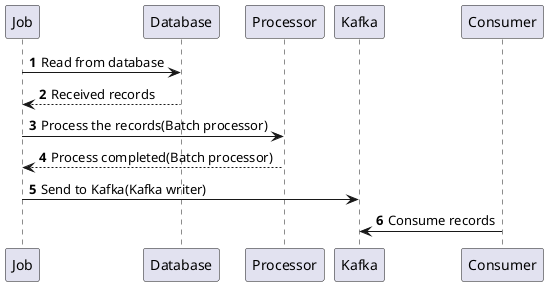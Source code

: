 @startuml
'https://plantuml.com/sequence-diagram

autonumber

Job -> Database: Read from database
Job <-- Database: Received records

Job -> Processor: Process the records(Batch processor)
Job <-- Processor: Process completed(Batch processor)
Job -> Kafka: Send to Kafka(Kafka writer)
Consumer -> Kafka: Consume records
@enduml